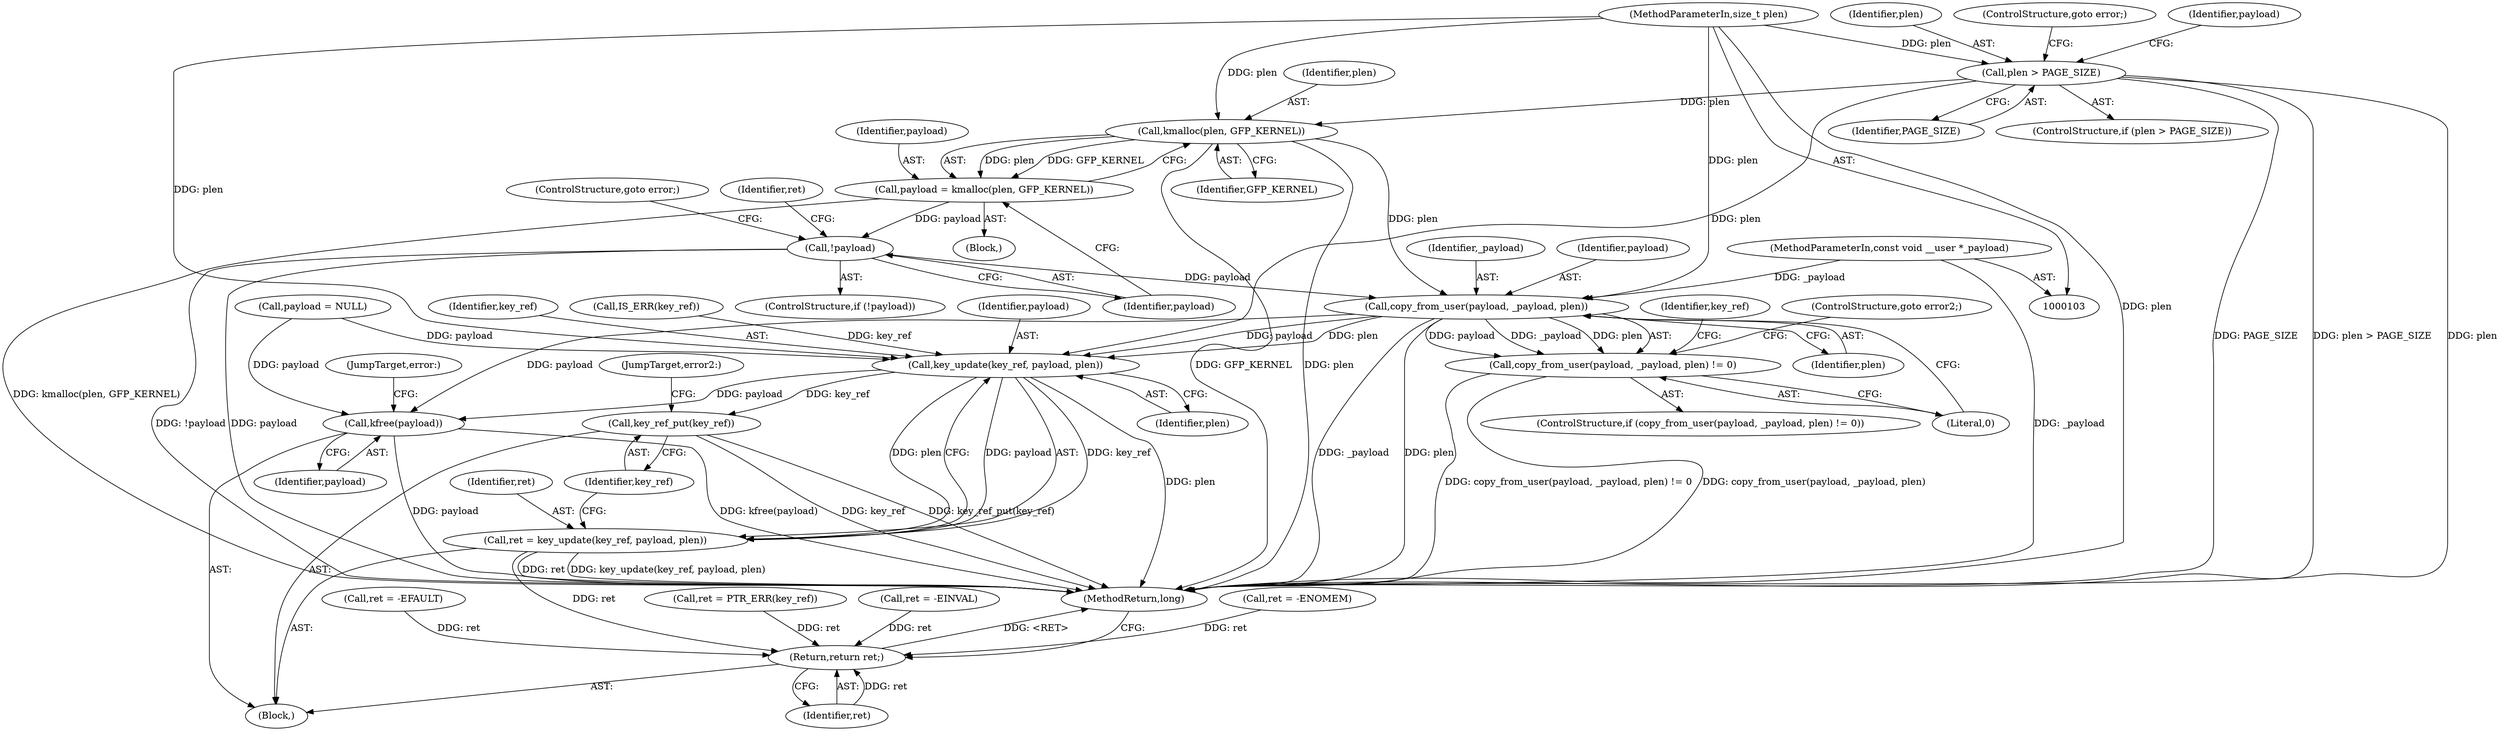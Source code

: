 digraph "0_linux_5649645d725c73df4302428ee4e02c869248b4c5_0@API" {
"1000145" [label="(Call,copy_from_user(payload, _payload, plen))"];
"1000136" [label="(Call,!payload)"];
"1000130" [label="(Call,payload = kmalloc(plen, GFP_KERNEL))"];
"1000132" [label="(Call,kmalloc(plen, GFP_KERNEL))"];
"1000116" [label="(Call,plen > PAGE_SIZE)"];
"1000106" [label="(MethodParameterIn,size_t plen)"];
"1000105" [label="(MethodParameterIn,const void __user *_payload)"];
"1000144" [label="(Call,copy_from_user(payload, _payload, plen) != 0)"];
"1000168" [label="(Call,key_update(key_ref, payload, plen))"];
"1000166" [label="(Call,ret = key_update(key_ref, payload, plen))"];
"1000178" [label="(Return,return ret;)"];
"1000172" [label="(Call,key_ref_put(key_ref))"];
"1000175" [label="(Call,kfree(payload))"];
"1000175" [label="(Call,kfree(payload))"];
"1000180" [label="(MethodReturn,long)"];
"1000117" [label="(Identifier,plen)"];
"1000138" [label="(ControlStructure,goto error;)"];
"1000119" [label="(ControlStructure,goto error;)"];
"1000105" [label="(MethodParameterIn,const void __user *_payload)"];
"1000140" [label="(Identifier,ret)"];
"1000168" [label="(Call,key_update(key_ref, payload, plen))"];
"1000115" [label="(ControlStructure,if (plen > PAGE_SIZE))"];
"1000118" [label="(Identifier,PAGE_SIZE)"];
"1000173" [label="(Identifier,key_ref)"];
"1000136" [label="(Call,!payload)"];
"1000170" [label="(Identifier,payload)"];
"1000161" [label="(Call,ret = PTR_ERR(key_ref))"];
"1000135" [label="(ControlStructure,if (!payload))"];
"1000176" [label="(Identifier,payload)"];
"1000177" [label="(JumpTarget,error:)"];
"1000150" [label="(ControlStructure,goto error2;)"];
"1000147" [label="(Identifier,_payload)"];
"1000111" [label="(Call,ret = -EINVAL)"];
"1000169" [label="(Identifier,key_ref)"];
"1000174" [label="(JumpTarget,error2:)"];
"1000106" [label="(MethodParameterIn,size_t plen)"];
"1000131" [label="(Identifier,payload)"];
"1000133" [label="(Identifier,plen)"];
"1000107" [label="(Block,)"];
"1000134" [label="(Identifier,GFP_KERNEL)"];
"1000145" [label="(Call,copy_from_user(payload, _payload, plen))"];
"1000149" [label="(Literal,0)"];
"1000152" [label="(Identifier,key_ref)"];
"1000126" [label="(Call,ret = -ENOMEM)"];
"1000178" [label="(Return,return ret;)"];
"1000125" [label="(Block,)"];
"1000132" [label="(Call,kmalloc(plen, GFP_KERNEL))"];
"1000116" [label="(Call,plen > PAGE_SIZE)"];
"1000158" [label="(Call,IS_ERR(key_ref))"];
"1000139" [label="(Call,ret = -EFAULT)"];
"1000120" [label="(Call,payload = NULL)"];
"1000167" [label="(Identifier,ret)"];
"1000137" [label="(Identifier,payload)"];
"1000148" [label="(Identifier,plen)"];
"1000146" [label="(Identifier,payload)"];
"1000171" [label="(Identifier,plen)"];
"1000130" [label="(Call,payload = kmalloc(plen, GFP_KERNEL))"];
"1000166" [label="(Call,ret = key_update(key_ref, payload, plen))"];
"1000143" [label="(ControlStructure,if (copy_from_user(payload, _payload, plen) != 0))"];
"1000121" [label="(Identifier,payload)"];
"1000179" [label="(Identifier,ret)"];
"1000172" [label="(Call,key_ref_put(key_ref))"];
"1000144" [label="(Call,copy_from_user(payload, _payload, plen) != 0)"];
"1000145" -> "1000144"  [label="AST: "];
"1000145" -> "1000148"  [label="CFG: "];
"1000146" -> "1000145"  [label="AST: "];
"1000147" -> "1000145"  [label="AST: "];
"1000148" -> "1000145"  [label="AST: "];
"1000149" -> "1000145"  [label="CFG: "];
"1000145" -> "1000180"  [label="DDG: plen"];
"1000145" -> "1000180"  [label="DDG: _payload"];
"1000145" -> "1000144"  [label="DDG: payload"];
"1000145" -> "1000144"  [label="DDG: _payload"];
"1000145" -> "1000144"  [label="DDG: plen"];
"1000136" -> "1000145"  [label="DDG: payload"];
"1000105" -> "1000145"  [label="DDG: _payload"];
"1000132" -> "1000145"  [label="DDG: plen"];
"1000106" -> "1000145"  [label="DDG: plen"];
"1000145" -> "1000168"  [label="DDG: payload"];
"1000145" -> "1000168"  [label="DDG: plen"];
"1000145" -> "1000175"  [label="DDG: payload"];
"1000136" -> "1000135"  [label="AST: "];
"1000136" -> "1000137"  [label="CFG: "];
"1000137" -> "1000136"  [label="AST: "];
"1000138" -> "1000136"  [label="CFG: "];
"1000140" -> "1000136"  [label="CFG: "];
"1000136" -> "1000180"  [label="DDG: !payload"];
"1000136" -> "1000180"  [label="DDG: payload"];
"1000130" -> "1000136"  [label="DDG: payload"];
"1000130" -> "1000125"  [label="AST: "];
"1000130" -> "1000132"  [label="CFG: "];
"1000131" -> "1000130"  [label="AST: "];
"1000132" -> "1000130"  [label="AST: "];
"1000137" -> "1000130"  [label="CFG: "];
"1000130" -> "1000180"  [label="DDG: kmalloc(plen, GFP_KERNEL)"];
"1000132" -> "1000130"  [label="DDG: plen"];
"1000132" -> "1000130"  [label="DDG: GFP_KERNEL"];
"1000132" -> "1000134"  [label="CFG: "];
"1000133" -> "1000132"  [label="AST: "];
"1000134" -> "1000132"  [label="AST: "];
"1000132" -> "1000180"  [label="DDG: GFP_KERNEL"];
"1000132" -> "1000180"  [label="DDG: plen"];
"1000116" -> "1000132"  [label="DDG: plen"];
"1000106" -> "1000132"  [label="DDG: plen"];
"1000116" -> "1000115"  [label="AST: "];
"1000116" -> "1000118"  [label="CFG: "];
"1000117" -> "1000116"  [label="AST: "];
"1000118" -> "1000116"  [label="AST: "];
"1000119" -> "1000116"  [label="CFG: "];
"1000121" -> "1000116"  [label="CFG: "];
"1000116" -> "1000180"  [label="DDG: plen"];
"1000116" -> "1000180"  [label="DDG: PAGE_SIZE"];
"1000116" -> "1000180"  [label="DDG: plen > PAGE_SIZE"];
"1000106" -> "1000116"  [label="DDG: plen"];
"1000116" -> "1000168"  [label="DDG: plen"];
"1000106" -> "1000103"  [label="AST: "];
"1000106" -> "1000180"  [label="DDG: plen"];
"1000106" -> "1000168"  [label="DDG: plen"];
"1000105" -> "1000103"  [label="AST: "];
"1000105" -> "1000180"  [label="DDG: _payload"];
"1000144" -> "1000143"  [label="AST: "];
"1000144" -> "1000149"  [label="CFG: "];
"1000149" -> "1000144"  [label="AST: "];
"1000150" -> "1000144"  [label="CFG: "];
"1000152" -> "1000144"  [label="CFG: "];
"1000144" -> "1000180"  [label="DDG: copy_from_user(payload, _payload, plen) != 0"];
"1000144" -> "1000180"  [label="DDG: copy_from_user(payload, _payload, plen)"];
"1000168" -> "1000166"  [label="AST: "];
"1000168" -> "1000171"  [label="CFG: "];
"1000169" -> "1000168"  [label="AST: "];
"1000170" -> "1000168"  [label="AST: "];
"1000171" -> "1000168"  [label="AST: "];
"1000166" -> "1000168"  [label="CFG: "];
"1000168" -> "1000180"  [label="DDG: plen"];
"1000168" -> "1000166"  [label="DDG: key_ref"];
"1000168" -> "1000166"  [label="DDG: payload"];
"1000168" -> "1000166"  [label="DDG: plen"];
"1000158" -> "1000168"  [label="DDG: key_ref"];
"1000120" -> "1000168"  [label="DDG: payload"];
"1000168" -> "1000172"  [label="DDG: key_ref"];
"1000168" -> "1000175"  [label="DDG: payload"];
"1000166" -> "1000107"  [label="AST: "];
"1000167" -> "1000166"  [label="AST: "];
"1000173" -> "1000166"  [label="CFG: "];
"1000166" -> "1000180"  [label="DDG: key_update(key_ref, payload, plen)"];
"1000166" -> "1000180"  [label="DDG: ret"];
"1000166" -> "1000178"  [label="DDG: ret"];
"1000178" -> "1000107"  [label="AST: "];
"1000178" -> "1000179"  [label="CFG: "];
"1000179" -> "1000178"  [label="AST: "];
"1000180" -> "1000178"  [label="CFG: "];
"1000178" -> "1000180"  [label="DDG: <RET>"];
"1000179" -> "1000178"  [label="DDG: ret"];
"1000139" -> "1000178"  [label="DDG: ret"];
"1000126" -> "1000178"  [label="DDG: ret"];
"1000111" -> "1000178"  [label="DDG: ret"];
"1000161" -> "1000178"  [label="DDG: ret"];
"1000172" -> "1000107"  [label="AST: "];
"1000172" -> "1000173"  [label="CFG: "];
"1000173" -> "1000172"  [label="AST: "];
"1000174" -> "1000172"  [label="CFG: "];
"1000172" -> "1000180"  [label="DDG: key_ref_put(key_ref)"];
"1000172" -> "1000180"  [label="DDG: key_ref"];
"1000175" -> "1000107"  [label="AST: "];
"1000175" -> "1000176"  [label="CFG: "];
"1000176" -> "1000175"  [label="AST: "];
"1000177" -> "1000175"  [label="CFG: "];
"1000175" -> "1000180"  [label="DDG: payload"];
"1000175" -> "1000180"  [label="DDG: kfree(payload)"];
"1000120" -> "1000175"  [label="DDG: payload"];
}

